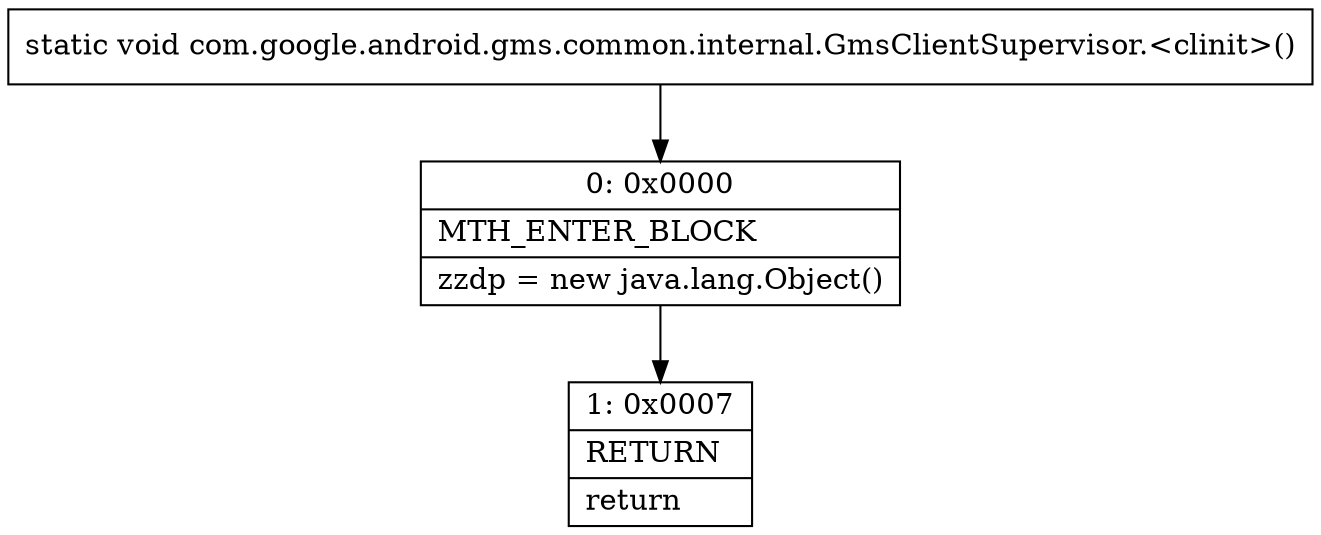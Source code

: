 digraph "CFG forcom.google.android.gms.common.internal.GmsClientSupervisor.\<clinit\>()V" {
Node_0 [shape=record,label="{0\:\ 0x0000|MTH_ENTER_BLOCK\l|zzdp = new java.lang.Object()\l}"];
Node_1 [shape=record,label="{1\:\ 0x0007|RETURN\l|return\l}"];
MethodNode[shape=record,label="{static void com.google.android.gms.common.internal.GmsClientSupervisor.\<clinit\>() }"];
MethodNode -> Node_0;
Node_0 -> Node_1;
}

